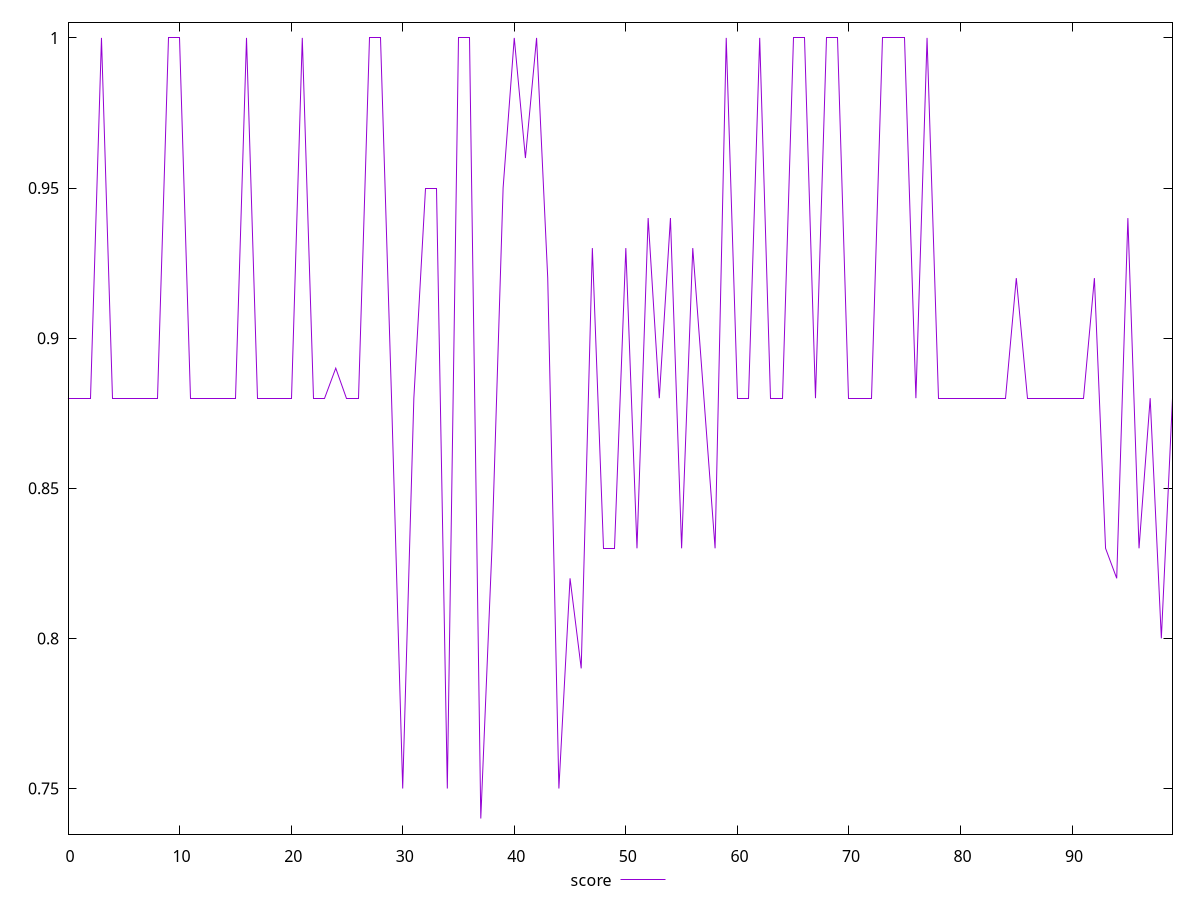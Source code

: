 reset

$score <<EOF
0 0.88
1 0.88
2 0.88
3 1
4 0.88
5 0.88
6 0.88
7 0.88
8 0.88
9 1
10 1
11 0.88
12 0.88
13 0.88
14 0.88
15 0.88
16 1
17 0.88
18 0.88
19 0.88
20 0.88
21 1
22 0.88
23 0.88
24 0.89
25 0.88
26 0.88
27 1
28 1
29 0.88
30 0.75
31 0.88
32 0.95
33 0.95
34 0.75
35 1
36 1
37 0.74
38 0.83
39 0.95
40 1
41 0.96
42 1
43 0.92
44 0.75
45 0.82
46 0.79
47 0.93
48 0.83
49 0.83
50 0.93
51 0.83
52 0.94
53 0.88
54 0.94
55 0.83
56 0.93
57 0.88
58 0.83
59 1
60 0.88
61 0.88
62 1
63 0.88
64 0.88
65 1
66 1
67 0.88
68 1
69 1
70 0.88
71 0.88
72 0.88
73 1
74 1
75 1
76 0.88
77 1
78 0.88
79 0.88
80 0.88
81 0.88
82 0.88
83 0.88
84 0.88
85 0.92
86 0.88
87 0.88
88 0.88
89 0.88
90 0.88
91 0.88
92 0.92
93 0.83
94 0.82
95 0.94
96 0.83
97 0.88
98 0.8
99 0.88
EOF

set key outside below
set xrange [0:99]
set yrange [0.7348:1.0052]
set trange [0.7348:1.0052]
set terminal svg size 640, 500 enhanced background rgb 'white'
set output "reprap/unused-css-rules/samples/pages+cached+noexternal/score/values.svg"

plot $score title "score" with line

reset
